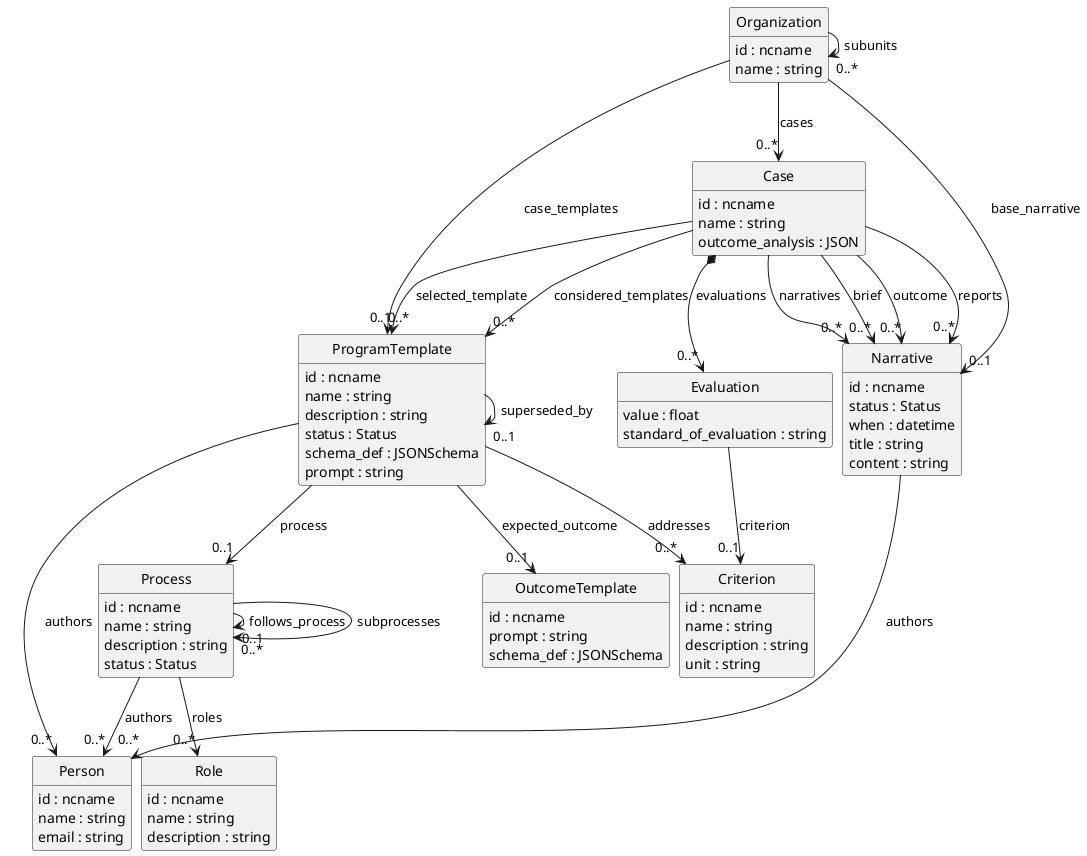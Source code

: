 @startuml
skinparam nodesep 10
hide circle
hide empty members
class "Process" [[{The actual process we will use to solve a given problem.}]] {
    {field} id : ncname  
    {field} name : string  
    {field} description : string  
    {field} status : Status  
}
class "Role" [[{A process involves certain actors playing certain roles in the process. This describes the roles.}]] {
    {field} id : ncname  
    {field} name : string  
    {field} description : string  
}
"Process" --> "0..*" "Role" : "roles"
class "ProgramTemplate" [[{The template that describes an entry in our best practice workbook, consisting of an (abstracted) situation we try to solve, and the process we intend to use to solve it.}]] {
    {field} id : ncname  
    {field} name : string  
    {field} description : string  
    {field} status : Status  
    {field} schema_def : JSONSchema  
    {field} prompt : string  
}
class "OutcomeTemplate" [[{A template that describes a category of outcome we expect at the end of a ProcessTemplate, and especially the criteria we intend to measure at the end of the process.}]] {
    {field} id : ncname  
    {field} prompt : string  
    {field} schema_def : JSONSchema  
}
class "Criterion" [[{A description of a criterion by which outcomes will be evaluated. E.g. A KPI is a Criterion.}]] {
    {field} id : ncname  
    {field} name : string  
    {field} description : string  
    {field} unit : string  
}
class "Person" [[{A person involved in a process}]] {
    {field} id : ncname  
    {field} name : string  
    {field} email : string  
}
class "Case" [[{The narrative description of an individual work unit we have solved or intend to solve.}]] {
    {field} id : ncname  
    {field} name : string  
    {field} outcome_analysis : JSON  
}
class "Organization" [[{An organization where persons work}]] {
    {field} id : ncname  
    {field} name : string  
}
"ProgramTemplate" --> "0..1" "ProgramTemplate" : "superseded_by"
"ProgramTemplate" --> "0..1" "OutcomeTemplate" : "expected_outcome"
"ProgramTemplate" --> "0..*" "Criterion" : "addresses"
"ProgramTemplate" --> "0..1" "Process" : "process"
"ProgramTemplate" --> "0..*" "Person" : "authors"
"Case" --> "0..*" "ProgramTemplate" : "considered_templates"
"Case" --> "0..1" "ProgramTemplate" : "selected_template"
"Organization" --> "0..*" "ProgramTemplate" : "case_templates"
"Process" --> "0..1" "Process" : "follows_process"
"Process" --> "0..*" "Process" : "subprocesses"
"Process" --> "0..*" "Person" : "authors"
class "Narrative" [[{A narrative description of either a concrete or abstracted Case or Process. There can be many narratives.}]] {
    {field} id : ncname  
    {field} status : Status  
    {field} when : datetime  
    {field} title : string  
    {field} content : string  
}
"Narrative" --> "0..*" "Person" : "authors"
"Organization" --> "0..*" "Case" : "cases"
"Organization" --> "0..*" "Organization" : "subunits"
"Organization" --> "0..1" "Narrative" : "base_narrative"
"Case" --> "0..*" "Narrative" : "brief"
"Case" --> "0..*" "Narrative" : "outcome"
"Case" --> "0..*" "Narrative" : "reports"
"Case" --> "0..*" "Narrative" : "narratives"
class "Evaluation" [[{The evaluation of an outcome with respect to one of the Program's Criteria}]] {
    {field} value : float  
    {field} standard_of_evaluation : string  
}
"Evaluation" --> "0..1" "Criterion" : "criterion"
"Case" *--> "0..*" "Evaluation" : "evaluations"
@enduml
